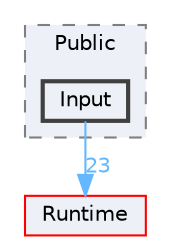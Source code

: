 digraph "Input"
{
 // INTERACTIVE_SVG=YES
 // LATEX_PDF_SIZE
  bgcolor="transparent";
  edge [fontname=Helvetica,fontsize=10,labelfontname=Helvetica,labelfontsize=10];
  node [fontname=Helvetica,fontsize=10,shape=box,height=0.2,width=0.4];
  compound=true
  subgraph clusterdir_a07110ec95da178bf6baa17e6dcc00f8 {
    graph [ bgcolor="#edf0f7", pencolor="grey50", label="Public", fontname=Helvetica,fontsize=10 style="filled,dashed", URL="dir_a07110ec95da178bf6baa17e6dcc00f8.html",tooltip=""]
  dir_14a8d567241d63b4c7b4e29b2b22fa34 [label="Input", fillcolor="#edf0f7", color="grey25", style="filled,bold", URL="dir_14a8d567241d63b4c7b4e29b2b22fa34.html",tooltip=""];
  }
  dir_7536b172fbd480bfd146a1b1acd6856b [label="Runtime", fillcolor="#edf0f7", color="red", style="filled", URL="dir_7536b172fbd480bfd146a1b1acd6856b.html",tooltip=""];
  dir_14a8d567241d63b4c7b4e29b2b22fa34->dir_7536b172fbd480bfd146a1b1acd6856b [headlabel="23", labeldistance=1.5 headhref="dir_000490_000984.html" href="dir_000490_000984.html" color="steelblue1" fontcolor="steelblue1"];
}
